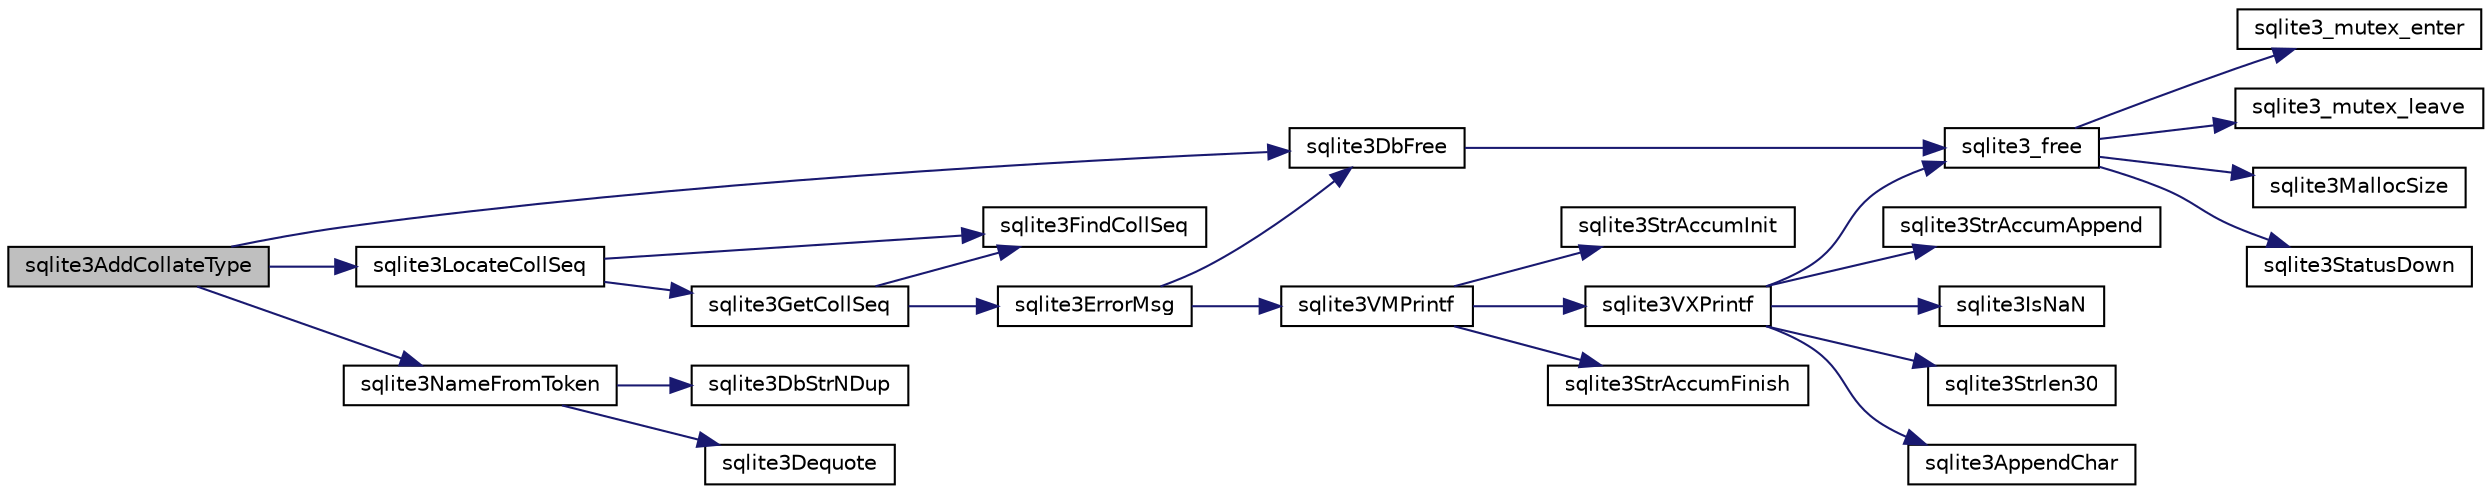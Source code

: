 digraph "sqlite3AddCollateType"
{
  edge [fontname="Helvetica",fontsize="10",labelfontname="Helvetica",labelfontsize="10"];
  node [fontname="Helvetica",fontsize="10",shape=record];
  rankdir="LR";
  Node1 [label="sqlite3AddCollateType",height=0.2,width=0.4,color="black", fillcolor="grey75", style="filled", fontcolor="black"];
  Node1 -> Node2 [color="midnightblue",fontsize="10",style="solid",fontname="Helvetica"];
  Node2 [label="sqlite3DbFree",height=0.2,width=0.4,color="black", fillcolor="white", style="filled",URL="$sqlite3_8c.html#ac70ab821a6607b4a1b909582dc37a069"];
  Node2 -> Node3 [color="midnightblue",fontsize="10",style="solid",fontname="Helvetica"];
  Node3 [label="sqlite3_free",height=0.2,width=0.4,color="black", fillcolor="white", style="filled",URL="$sqlite3_8c.html#aced35e2ed62edd9c721ade882d508123"];
  Node3 -> Node4 [color="midnightblue",fontsize="10",style="solid",fontname="Helvetica"];
  Node4 [label="sqlite3_mutex_enter",height=0.2,width=0.4,color="black", fillcolor="white", style="filled",URL="$sqlite3_8c.html#af5a0a035d6f2e625f7fa5339365e8970"];
  Node3 -> Node5 [color="midnightblue",fontsize="10",style="solid",fontname="Helvetica"];
  Node5 [label="sqlite3_mutex_leave",height=0.2,width=0.4,color="black", fillcolor="white", style="filled",URL="$sqlite3_8c.html#a7ebfb82d85f10ee7a80ea8d7ff155c65"];
  Node3 -> Node6 [color="midnightblue",fontsize="10",style="solid",fontname="Helvetica"];
  Node6 [label="sqlite3MallocSize",height=0.2,width=0.4,color="black", fillcolor="white", style="filled",URL="$sqlite3_8c.html#acf5d2a5f35270bafb050bd2def576955"];
  Node3 -> Node7 [color="midnightblue",fontsize="10",style="solid",fontname="Helvetica"];
  Node7 [label="sqlite3StatusDown",height=0.2,width=0.4,color="black", fillcolor="white", style="filled",URL="$sqlite3_8c.html#a3388b10ce0b0a4fc95dfb85ccdb904c1"];
  Node1 -> Node8 [color="midnightblue",fontsize="10",style="solid",fontname="Helvetica"];
  Node8 [label="sqlite3LocateCollSeq",height=0.2,width=0.4,color="black", fillcolor="white", style="filled",URL="$sqlite3_8c.html#a7dda1703fcf97a8e9a556697976c90af"];
  Node8 -> Node9 [color="midnightblue",fontsize="10",style="solid",fontname="Helvetica"];
  Node9 [label="sqlite3FindCollSeq",height=0.2,width=0.4,color="black", fillcolor="white", style="filled",URL="$sqlite3_8c.html#ac4f91d39f24a6435de12698fdb16bc14"];
  Node8 -> Node10 [color="midnightblue",fontsize="10",style="solid",fontname="Helvetica"];
  Node10 [label="sqlite3GetCollSeq",height=0.2,width=0.4,color="black", fillcolor="white", style="filled",URL="$sqlite3_8c.html#a4ed2e10e20f9616894d068c6c73c3134"];
  Node10 -> Node9 [color="midnightblue",fontsize="10",style="solid",fontname="Helvetica"];
  Node10 -> Node11 [color="midnightblue",fontsize="10",style="solid",fontname="Helvetica"];
  Node11 [label="sqlite3ErrorMsg",height=0.2,width=0.4,color="black", fillcolor="white", style="filled",URL="$sqlite3_8c.html#aee2798e173651adae0f9c85469f3457d"];
  Node11 -> Node12 [color="midnightblue",fontsize="10",style="solid",fontname="Helvetica"];
  Node12 [label="sqlite3VMPrintf",height=0.2,width=0.4,color="black", fillcolor="white", style="filled",URL="$sqlite3_8c.html#a05535d0982ef06fbc2ee8195ebbae689"];
  Node12 -> Node13 [color="midnightblue",fontsize="10",style="solid",fontname="Helvetica"];
  Node13 [label="sqlite3StrAccumInit",height=0.2,width=0.4,color="black", fillcolor="white", style="filled",URL="$sqlite3_8c.html#aabf95e113b9d54d519cd15a56215f560"];
  Node12 -> Node14 [color="midnightblue",fontsize="10",style="solid",fontname="Helvetica"];
  Node14 [label="sqlite3VXPrintf",height=0.2,width=0.4,color="black", fillcolor="white", style="filled",URL="$sqlite3_8c.html#a63c25806c9bd4a2b76f9a0eb232c6bde"];
  Node14 -> Node15 [color="midnightblue",fontsize="10",style="solid",fontname="Helvetica"];
  Node15 [label="sqlite3StrAccumAppend",height=0.2,width=0.4,color="black", fillcolor="white", style="filled",URL="$sqlite3_8c.html#a56664fa33def33c5a5245b623441d5e0"];
  Node14 -> Node16 [color="midnightblue",fontsize="10",style="solid",fontname="Helvetica"];
  Node16 [label="sqlite3IsNaN",height=0.2,width=0.4,color="black", fillcolor="white", style="filled",URL="$sqlite3_8c.html#aed4d78203877c3486765ccbc7feebb50"];
  Node14 -> Node17 [color="midnightblue",fontsize="10",style="solid",fontname="Helvetica"];
  Node17 [label="sqlite3Strlen30",height=0.2,width=0.4,color="black", fillcolor="white", style="filled",URL="$sqlite3_8c.html#a3dcd80ba41f1a308193dee74857b62a7"];
  Node14 -> Node18 [color="midnightblue",fontsize="10",style="solid",fontname="Helvetica"];
  Node18 [label="sqlite3AppendChar",height=0.2,width=0.4,color="black", fillcolor="white", style="filled",URL="$sqlite3_8c.html#ab21f9ee97a24b1d7a75097e6a08e8e64"];
  Node14 -> Node3 [color="midnightblue",fontsize="10",style="solid",fontname="Helvetica"];
  Node12 -> Node19 [color="midnightblue",fontsize="10",style="solid",fontname="Helvetica"];
  Node19 [label="sqlite3StrAccumFinish",height=0.2,width=0.4,color="black", fillcolor="white", style="filled",URL="$sqlite3_8c.html#adb7f26b10ac1b847db6f000ef4c2e2ba"];
  Node11 -> Node2 [color="midnightblue",fontsize="10",style="solid",fontname="Helvetica"];
  Node1 -> Node20 [color="midnightblue",fontsize="10",style="solid",fontname="Helvetica"];
  Node20 [label="sqlite3NameFromToken",height=0.2,width=0.4,color="black", fillcolor="white", style="filled",URL="$sqlite3_8c.html#a6ba4248ee912d7f5a7a898c5ae46e808"];
  Node20 -> Node21 [color="midnightblue",fontsize="10",style="solid",fontname="Helvetica"];
  Node21 [label="sqlite3DbStrNDup",height=0.2,width=0.4,color="black", fillcolor="white", style="filled",URL="$sqlite3_8c.html#a48e8c757f70cba60fe83ce00ad8de713"];
  Node20 -> Node22 [color="midnightblue",fontsize="10",style="solid",fontname="Helvetica"];
  Node22 [label="sqlite3Dequote",height=0.2,width=0.4,color="black", fillcolor="white", style="filled",URL="$sqlite3_8c.html#a7b0ccb71d60de662cbb09755454dee5d"];
}
